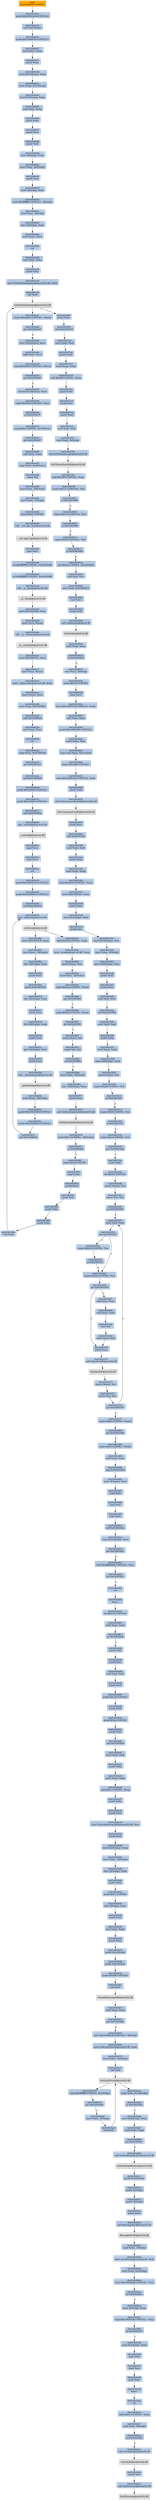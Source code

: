 digraph G {
node[shape=rectangle,style=filled,fillcolor=lightsteelblue,color=lightsteelblue]
bgcolor="transparent"
a0x01003e2apushl_0x70UINT8[label="start\npushl $0x70<UINT8>",color="lightgrey",fillcolor="orange"];
a0x01003e2cpushl_0x10012c8UINT32[label="0x01003e2c\npushl $0x10012c8<UINT32>"];
a0x01003e31call_0x0100402c[label="0x01003e31\ncall 0x0100402c"];
a0x0100402cpushl_0x100407eUINT32[label="0x0100402c\npushl $0x100407e<UINT32>"];
a0x01004031movl_fs_0_eax[label="0x01004031\nmovl %fs:0, %eax"];
a0x01004037pushl_eax[label="0x01004037\npushl %eax"];
a0x01004038movl_0x10esp__eax[label="0x01004038\nmovl 0x10(%esp), %eax"];
a0x0100403cmovl_ebp_0x10esp_[label="0x0100403c\nmovl %ebp, 0x10(%esp)"];
a0x01004040leal_0x10esp__ebp[label="0x01004040\nleal 0x10(%esp), %ebp"];
a0x01004044subl_eax_esp[label="0x01004044\nsubl %eax, %esp"];
a0x01004046pushl_ebx[label="0x01004046\npushl %ebx"];
a0x01004047pushl_esi[label="0x01004047\npushl %esi"];
a0x01004048pushl_edi[label="0x01004048\npushl %edi"];
a0x01004049movl__8ebp__eax[label="0x01004049\nmovl -8(%ebp), %eax"];
a0x0100404cmovl_esp__24ebp_[label="0x0100404c\nmovl %esp, -24(%ebp)"];
a0x0100404fpushl_eax[label="0x0100404f\npushl %eax"];
a0x01004050movl__4ebp__eax[label="0x01004050\nmovl -4(%ebp), %eax"];
a0x01004053movl_0xffffffffUINT32__4ebp_[label="0x01004053\nmovl $0xffffffff<UINT32>, -4(%ebp)"];
a0x0100405amovl_eax__8ebp_[label="0x0100405a\nmovl %eax, -8(%ebp)"];
a0x0100405dleal__16ebp__eax[label="0x0100405d\nleal -16(%ebp), %eax"];
a0x01004060movl_eax_fs_0[label="0x01004060\nmovl %eax, %fs:0"];
a0x01004066ret[label="0x01004066\nret"];
a0x01003e36xorl_ebx_ebx[label="0x01003e36\nxorl %ebx, %ebx"];
a0x01003e38pushl_ebx[label="0x01003e38\npushl %ebx"];
a0x01003e39movl_GetModuleHandleA_kernel32_dll_edi[label="0x01003e39\nmovl GetModuleHandleA@kernel32.dll, %edi"];
a0x01003e3fcall_edi[label="0x01003e3f\ncall %edi"];
GetModuleHandleA_kernel32_dll[label="GetModuleHandleA@kernel32.dll",color="lightgrey",fillcolor="lightgrey"];
a0x01003e41cmpw_0x5a4dUINT16_eax_[label="0x01003e41\ncmpw $0x5a4d<UINT16>, (%eax)"];
a0x01003e46jne_0x01003e67[label="0x01003e46\njne 0x01003e67"];
a0x01003e48movl_0x3ceax__ecx[label="0x01003e48\nmovl 0x3c(%eax), %ecx"];
a0x01003e4baddl_eax_ecx[label="0x01003e4b\naddl %eax, %ecx"];
a0x01003e4dcmpl_0x4550UINT32_ecx_[label="0x01003e4d\ncmpl $0x4550<UINT32>, (%ecx)"];
a0x01003e53jne_0x01003e67[label="0x01003e53\njne 0x01003e67"];
a0x01003e55movzwl_0x18ecx__eax[label="0x01003e55\nmovzwl 0x18(%ecx), %eax"];
a0x01003e59cmpl_0x10bUINT32_eax[label="0x01003e59\ncmpl $0x10b<UINT32>, %eax"];
a0x01003e5eje_0x01003e7f[label="0x01003e5e\nje 0x01003e7f"];
a0x01003e7fcmpl_0xeUINT8_0x74ecx_[label="0x01003e7f\ncmpl $0xe<UINT8>, 0x74(%ecx)"];
a0x01003e83jbe_0x01003e67[label="0x01003e83\njbe 0x01003e67"];
a0x01003e85xorl_eax_eax[label="0x01003e85\nxorl %eax, %eax"];
a0x01003e87cmpl_ebx_0xe8ecx_[label="0x01003e87\ncmpl %ebx, 0xe8(%ecx)"];
a0x01003e8dsetne_al[label="0x01003e8d\nsetne %al"];
a0x01003e90movl_eax__28ebp_[label="0x01003e90\nmovl %eax, -28(%ebp)"];
a0x01003e93movl_ebx__4ebp_[label="0x01003e93\nmovl %ebx, -4(%ebp)"];
a0x01003e96pushl_0x2UINT8[label="0x01003e96\npushl $0x2<UINT8>"];
a0x01003e98call___set_app_type_msvcrt_dll[label="0x01003e98\ncall __set_app_type@msvcrt.dll"];
a__set_app_type_msvcrt_dll[label="__set_app_type@msvcrt.dll",color="lightgrey",fillcolor="lightgrey"];
a0x01003e9epopl_ecx[label="0x01003e9e\npopl %ecx"];
a0x01003e9forl_0xffffffffUINT8_0x010059f4[label="0x01003e9f\norl $0xffffffff<UINT8>, 0x010059f4"];
a0x01003ea6orl_0xffffffffUINT8_0x010059f8[label="0x01003ea6\norl $0xffffffff<UINT8>, 0x010059f8"];
a0x01003eadcall___p__fmode_msvcrt_dll[label="0x01003ead\ncall __p__fmode@msvcrt.dll"];
a__p__fmode_msvcrt_dll[label="__p__fmode@msvcrt.dll",color="lightgrey",fillcolor="lightgrey"];
a0x01003eb3movl_0x01005340_ecx[label="0x01003eb3\nmovl 0x01005340, %ecx"];
a0x01003eb9movl_ecx_eax_[label="0x01003eb9\nmovl %ecx, (%eax)"];
a0x01003ebbcall___p__commode_msvcrt_dll[label="0x01003ebb\ncall __p__commode@msvcrt.dll"];
a__p__commode_msvcrt_dll[label="__p__commode@msvcrt.dll",color="lightgrey",fillcolor="lightgrey"];
a0x01003ec1movl_0x0100533c_ecx[label="0x01003ec1\nmovl 0x0100533c, %ecx"];
a0x01003ec7movl_ecx_eax_[label="0x01003ec7\nmovl %ecx, (%eax)"];
a0x01003ec9movl__adjust_fdiv_msvcrt_dll_eax[label="0x01003ec9\nmovl _adjust_fdiv@msvcrt.dll, %eax"];
a0x01003ecemovl_eax__eax[label="0x01003ece\nmovl (%eax), %eax"];
a0x01003ed0movl_eax_0x010059fc[label="0x01003ed0\nmovl %eax, 0x010059fc"];
a0x01003ed5call_0x01004024[label="0x01003ed5\ncall 0x01004024"];
a0x01004024xorl_eax_eax[label="0x01004024\nxorl %eax, %eax"];
a0x01004026ret[label="0x01004026\nret"];
a0x01003edacmpl_ebx_0x010052e0[label="0x01003eda\ncmpl %ebx, 0x010052e0"];
a0x01003ee0jne_0x01003eee[label="0x01003ee0\njne 0x01003eee"];
a0x01003eeecall_0x0100400d[label="0x01003eee\ncall 0x0100400d"];
a0x0100400dpushl_0x30000UINT32[label="0x0100400d\npushl $0x30000<UINT32>"];
a0x01004012pushl_0x10000UINT32[label="0x01004012\npushl $0x10000<UINT32>"];
a0x01004017call_0x0100408a[label="0x01004017\ncall 0x0100408a"];
a0x0100408ajmp__controlfp_msvcrt_dll[label="0x0100408a\njmp _controlfp@msvcrt.dll"];
a_controlfp_msvcrt_dll[label="_controlfp@msvcrt.dll",color="lightgrey",fillcolor="lightgrey"];
a0x0100401cpopl_ecx[label="0x0100401c\npopl %ecx"];
a0x0100401dpopl_ecx[label="0x0100401d\npopl %ecx"];
a0x0100401eret[label="0x0100401e\nret"];
a0x01003ef3pushl_0x1005010UINT32[label="0x01003ef3\npushl $0x1005010<UINT32>"];
a0x01003ef8pushl_0x100500cUINT32[label="0x01003ef8\npushl $0x100500c<UINT32>"];
a0x01003efdcall_0x01004002[label="0x01003efd\ncall 0x01004002"];
a0x01004002jmp__initterm_msvcrt_dll[label="0x01004002\njmp _initterm@msvcrt.dll"];
a_initterm_msvcrt_dll[label="_initterm@msvcrt.dll",color="lightgrey",fillcolor="lightgrey"];
a0x01003f02movl_0x01005338_eax[label="0x01003f02\nmovl 0x01005338, %eax"];
a0x01003f07movl_eax__36ebp_[label="0x01003f07\nmovl %eax, -36(%ebp)"];
a0x01003f0aleal__36ebp__eax[label="0x01003f0a\nleal -36(%ebp), %eax"];
a0x01003f0dpushl_eax[label="0x01003f0d\npushl %eax"];
a0x01003f0epushl_0x01005334[label="0x01003f0e\npushl 0x01005334"];
a0x01003f14leal__44ebp__eax[label="0x01003f14\nleal -44(%ebp), %eax"];
a0x01003f17pushl_eax[label="0x01003f17\npushl %eax"];
a0x01003f18leal__48ebp__eax[label="0x01003f18\nleal -48(%ebp), %eax"];
a0x01003f1bpushl_eax[label="0x01003f1b\npushl %eax"];
a0x01003f1cleal__52ebp__eax[label="0x01003f1c\nleal -52(%ebp), %eax"];
a0x01003f1fpushl_eax[label="0x01003f1f\npushl %eax"];
a0x01003f20call___getmainargs_msvcrt_dll[label="0x01003f20\ncall __getmainargs@msvcrt.dll"];
a__getmainargs_msvcrt_dll[label="__getmainargs@msvcrt.dll",color="lightgrey",fillcolor="lightgrey"];
a0x01003f26movl_eax__56ebp_[label="0x01003f26\nmovl %eax, -56(%ebp)"];
a0x01003f29pushl_0x1005008UINT32[label="0x01003f29\npushl $0x1005008<UINT32>"];
a0x01003f2epushl_0x1005000UINT32[label="0x01003f2e\npushl $0x1005000<UINT32>"];
a0x01003f33call_0x01004002[label="0x01003f33\ncall 0x01004002"];
a0x01003f38addl_0x24UINT8_esp[label="0x01003f38\naddl $0x24<UINT8>, %esp"];
a0x01003f3bmovl__acmdln_msvcrt_dll_eax[label="0x01003f3b\nmovl _acmdln@msvcrt.dll, %eax"];
a0x01003f40movl_eax__esi[label="0x01003f40\nmovl (%eax), %esi"];
a0x01003f42movl_esi__32ebp_[label="0x01003f42\nmovl %esi, -32(%ebp)"];
a0x01003f45cmpb_0x22UINT8_esi_[label="0x01003f45\ncmpb $0x22<UINT8>, (%esi)"];
a0x01003f48jne_0x01003f84[label="0x01003f48\njne 0x01003f84"];
a0x01003f84cmpb_0x20UINT8_esi_[label="0x01003f84\ncmpb $0x20<UINT8>, (%esi)"];
a0x01003f87jbe_0x01003f61[label="0x01003f87\njbe 0x01003f61"];
a0x01003f61movb_esi__al[label="0x01003f61\nmovb (%esi), %al"];
a0x01003f63cmpb_bl_al[label="0x01003f63\ncmpb %bl, %al"];
a0x01003f65je_0x01003f6b[label="0x01003f65\nje 0x01003f6b"];
a0x01003f6bmovl_ebx__84ebp_[label="0x01003f6b\nmovl %ebx, -84(%ebp)"];
a0x01003f6eleal__128ebp__eax[label="0x01003f6e\nleal -128(%ebp), %eax"];
a0x01003f71pushl_eax[label="0x01003f71\npushl %eax"];
a0x01003f72call_GetStartupInfoA_kernel32_dll[label="0x01003f72\ncall GetStartupInfoA@kernel32.dll"];
GetStartupInfoA_kernel32_dll[label="GetStartupInfoA@kernel32.dll",color="lightgrey",fillcolor="lightgrey"];
a0x01003f78testb_0x1UINT8__84ebp_[label="0x01003f78\ntestb $0x1<UINT8>, -84(%ebp)"];
a0x01003f7cje_0x01003f8f[label="0x01003f7c\nje 0x01003f8f"];
a0x01003f8fpushl_0xaUINT8[label="0x01003f8f\npushl $0xa<UINT8>"];
a0x01003f91popl_eax[label="0x01003f91\npopl %eax"];
a0x01003f92pushl_eax[label="0x01003f92\npushl %eax"];
a0x01003f93pushl_esi[label="0x01003f93\npushl %esi"];
a0x01003f94pushl_ebx[label="0x01003f94\npushl %ebx"];
a0x01003f95pushl_ebx[label="0x01003f95\npushl %ebx"];
a0x01003f96call_edi[label="0x01003f96\ncall %edi"];
a0x01003f98pushl_eax[label="0x01003f98\npushl %eax"];
a0x01003f99call_0x010037e4[label="0x01003f99\ncall 0x010037e4"];
a0x010037e4movl_edi_edi[label="0x010037e4\nmovl %edi, %edi"];
a0x010037e6pushl_ebp[label="0x010037e6\npushl %ebp"];
a0x010037e7movl_esp_ebp[label="0x010037e7\nmovl %esp, %ebp"];
a0x010037e9subl_0x48UINT8_esp[label="0x010037e9\nsubl $0x48<UINT8>, %esp"];
a0x010037ecpushl_ebx[label="0x010037ec\npushl %ebx"];
a0x010037edpushl_esi[label="0x010037ed\npushl %esi"];
a0x010037eepushl_edi[label="0x010037ee\npushl %edi"];
a0x010037efxorl_edi_edi[label="0x010037ef\nxorl %edi, %edi"];
a0x010037f1movl_edi__8ebp_[label="0x010037f1\nmovl %edi, -8(%ebp)"];
a0x010037f4call_GetThreadLocale_kernel32_dll[label="0x010037f4\ncall GetThreadLocale@kernel32.dll"];
GetThreadLocale_kernel32_dll[label="GetThreadLocale@kernel32.dll",color="lightgrey",fillcolor="lightgrey"];
a0x010037faandl_0x3ffUINT32_eax[label="0x010037fa\nandl $0x3ff<UINT32>, %eax"];
a0x010037ffcmpw_0x11UINT16_ax[label="0x010037ff\ncmpw $0x11<UINT16>, %ax"];
a0x01003803je_0x01003986[label="0x01003803\nje 0x01003986"];
a0x01003809cmpw_0x12UINT16_ax[label="0x01003809\ncmpw $0x12<UINT16>, %ax"];
a0x0100380dje_0x01003986[label="0x0100380d\nje 0x01003986"];
a0x01003813cmpw_0x4UINT16_ax[label="0x01003813\ncmpw $0x4<UINT16>, %ax"];
a0x01003817je_0x01003986[label="0x01003817\nje 0x01003986"];
a0x0100381dsubl_0x2UINT8_0x010050c0[label="0x0100381d\nsubl $0x2<UINT8>, 0x010050c0"];
a0x01003824xorl_esi_esi[label="0x01003824\nxorl %esi, %esi"];
a0x01003826movl_edi_0x01005314[label="0x01003826\nmovl %edi, 0x01005314"];
a0x0100382cincl_esi[label="0x0100382c\nincl %esi"];
a0x0100382dpushl_edi[label="0x0100382d\npushl %edi"];
a0x0100382ecall_CoInitialize_ole32_dll[label="0x0100382e\ncall CoInitialize@ole32.dll"];
CoInitialize_ole32_dll[label="CoInitialize@ole32.dll",color="lightgrey",fillcolor="lightgrey"];
a0x01003834testl_eax_eax[label="0x01003834\ntestl %eax, %eax"];
a0x01003836jl_0x0100383b[label="0x01003836\njl 0x0100383b"];
a0x01003838movl_esi__8ebp_[label="0x01003838\nmovl %esi, -8(%ebp)"];
a0x0100383bpushl_0x7bUINT8[label="0x0100383b\npushl $0x7b<UINT8>"];
a0x0100383dpopl_ecx[label="0x0100383d\npopl %ecx"];
a0x0100383emovl_0x10057e0UINT32_ebx[label="0x0100383e\nmovl $0x10057e0<UINT32>, %ebx"];
a0x01003843xorl_eax_eax[label="0x01003843\nxorl %eax, %eax"];
a0x01003845pushl_0x1005308UINT32[label="0x01003845\npushl $0x1005308<UINT32>"];
a0x0100384amovl_ebx_edi[label="0x0100384a\nmovl %ebx, %edi"];
a0x0100384crepz_stosl_eax_es_edi_[label="0x0100384c\nrepz stosl %eax, %es:(%edi)"];
a0x0100384epushl_0x208UINT32[label="0x0100384e\npushl $0x208<UINT32>"];
a0x01003853movl_0x10053c0UINT32_edi[label="0x01003853\nmovl $0x10053c0<UINT32>, %edi"];
a0x01003858pushl_edi[label="0x01003858\npushl %edi"];
a0x01003859call_GetCommandLineW_kernel32_dll[label="0x01003859\ncall GetCommandLineW@kernel32.dll"];
GetCommandLineW_kernel32_dll[label="GetCommandLineW@kernel32.dll",color="lightgrey",fillcolor="lightgrey"];
a0x0100385fpushl_eax[label="0x0100385f\npushl %eax"];
a0x01003860call_0x01003328[label="0x01003860\ncall 0x01003328"];
a0x01003328movl_edi_edi[label="0x01003328\nmovl %edi, %edi"];
a0x0100332apushl_ebp[label="0x0100332a\npushl %ebp"];
a0x0100332bmovl_esp_ebp[label="0x0100332b\nmovl %esp, %ebp"];
a0x0100332dsubl_0x418UINT32_esp[label="0x0100332d\nsubl $0x418<UINT32>, %esp"];
a0x01003333movl_0x010052dc_eax[label="0x01003333\nmovl 0x010052dc, %eax"];
a0x01003338pushl_ebx[label="0x01003338\npushl %ebx"];
a0x01003339movl_0xcebp__ebx[label="0x01003339\nmovl 0xc(%ebp), %ebx"];
a0x0100333cpushl_esi[label="0x0100333c\npushl %esi"];
a0x0100333dmovl_0x14ebp__esi[label="0x0100333d\nmovl 0x14(%ebp), %esi"];
a0x01003340movl_eax__4ebp_[label="0x01003340\nmovl %eax, -4(%ebp)"];
a0x01003343movl_0x8ebp__eax[label="0x01003343\nmovl 0x8(%ebp), %eax"];
a0x01003346pushl_edi[label="0x01003346\npushl %edi"];
a0x01003347pushl_eax[label="0x01003347\npushl %eax"];
a0x01003348xorl_edi_edi[label="0x01003348\nxorl %edi, %edi"];
a0x0100334acall_0x01001504[label="0x0100334a\ncall 0x01001504"];
a0x01001504movl_edi_edi[label="0x01001504\nmovl %edi, %edi"];
a0x01001506pushl_ebp[label="0x01001506\npushl %ebp"];
a0x01001507movl_esp_ebp[label="0x01001507\nmovl %esp, %ebp"];
a0x01001509movl_0x8ebp__eax[label="0x01001509\nmovl 0x8(%ebp), %eax"];
a0x0100150cmovw_eax__cx[label="0x0100150c\nmovw (%eax), %cx"];
a0x0100150fcmpw_0x20UINT8_cx[label="0x0100150f\ncmpw $0x20<UINT8>, %cx"];
a0x01001513je_0x01001521[label="0x01001513\nje 0x01001521"];
a0x01001515cmpw_0x9UINT8_cx[label="0x01001515\ncmpw $0x9<UINT8>, %cx"];
a0x01001519je_0x01001521[label="0x01001519\nje 0x01001521"];
a0x0100151bcmpw_0xaUINT8_cx[label="0x0100151b\ncmpw $0xa<UINT8>, %cx"];
a0x0100151fjne_0x0100152a[label="0x0100151f\njne 0x0100152a"];
a0x0100152apopl_ebp[label="0x0100152a\npopl %ebp"];
a0x0100152bret_0x4UINT16[label="0x0100152b\nret $0x4<UINT16>"];
a0x0100334fmovw_eax__cx[label="0x0100334f\nmovw (%eax), %cx"];
a0x01003352testw_cx_cx[label="0x01003352\ntestw %cx, %cx"];
a0x01003355je_0x01003385[label="0x01003355\nje 0x01003385"];
a0x01003357testl_edi_edi[label="0x01003357\ntestl %edi, %edi"];
a0x01003359jne_0x01003361[label="0x01003359\njne 0x01003361"];
a0x0100335bcmpw_0x20UINT8_cx[label="0x0100335b\ncmpw $0x20<UINT8>, %cx"];
a0x0100335fje_0x0100337f[label="0x0100335f\nje 0x0100337f"];
a0x01003361cmpw_0x22UINT8_cx[label="0x01003361\ncmpw $0x22<UINT8>, %cx"];
a0x01003365jne_0x01003370[label="0x01003365\njne 0x01003370"];
a0x01003370pushl_eax[label="0x01003370\npushl %eax"];
a0x01003371call_CharNextW_user32_dll[label="0x01003371\ncall CharNextW@user32.dll"];
CharNextW_user32_dll[label="CharNextW@user32.dll",color="lightgrey",fillcolor="lightgrey"];
a0x01003377movw_eax__cx[label="0x01003377\nmovw (%eax), %cx"];
a0x0100337atestw_cx_cx[label="0x0100337a\ntestw %cx, %cx"];
a0x0100337djne_0x01003357[label="0x0100337d\njne 0x01003357"];
a0x01003367xorl_ecx_ecx[label="0x01003367\nxorl %ecx, %ecx"];
a0x01003369testl_edi_edi[label="0x01003369\ntestl %edi, %edi"];
a0x0100336bsete_cl[label="0x0100336b\nsete %cl"];
a0x0100336emovl_ecx_edi[label="0x0100336e\nmovl %ecx, %edi"];
a0x0100337fcmpw_0x0UINT8_eax_[label="0x0100337f\ncmpw $0x0<UINT8>, (%eax)"];
a0x01003383jne_0x0100338d[label="0x01003383\njne 0x0100338d"];
a0x01003385andw_0x0UINT8_ebx_[label="0x01003385\nandw $0x0<UINT8>, (%ebx)"];
a0x01003389xorl_eax_eax[label="0x01003389\nxorl %eax, %eax"];
a0x0100338bjmp_0x01003404[label="0x0100338b\njmp 0x01003404"];
a0x01003404movl__4ebp__ecx[label="0x01003404\nmovl -4(%ebp), %ecx"];
a0x01003407popl_edi[label="0x01003407\npopl %edi"];
a0x01003408popl_esi[label="0x01003408\npopl %esi"];
a0x01003409popl_ebx[label="0x01003409\npopl %ebx"];
a0x0100340acall_0x01003d12[label="0x0100340a\ncall 0x01003d12"];
a0x01003d12cmpl_0x010052dc_ecx[label="0x01003d12\ncmpl 0x010052dc, %ecx"];
a0x01003d18jne_0x01003d23[label="0x01003d18\njne 0x01003d23"];
a0x01003d1atestl_0xffff0000UINT32_ecx[label="0x01003d1a\ntestl $0xffff0000<UINT32>, %ecx"];
a0x01003d20jne_0x01003d23[label="0x01003d20\njne 0x01003d23"];
a0x01003d22ret[label="0x01003d22\nret"];
a0x0100340fleave_[label="0x0100340f\nleave "];
a0x01003410ret_0x10UINT16[label="0x01003410\nret $0x10<UINT16>"];
a0x01003865testl_eax_eax[label="0x01003865\ntestl %eax, %eax"];
a0x01003867je_0x01003b04[label="0x01003867\nje 0x01003b04"];
a0x01003b04pushl_edi[label="0x01003b04\npushl %edi"];
a0x01003b05pushl_esi[label="0x01003b05\npushl %esi"];
a0x01003b06xorl_edi_edi[label="0x01003b06\nxorl %edi, %edi"];
a0x01003b08pushl_edi[label="0x01003b08\npushl %edi"];
a0x01003b09pushl_0x10UINT8[label="0x01003b09\npushl $0x10<UINT8>"];
a0x01003b0bpushl_edi[label="0x01003b0b\npushl %edi"];
a0x01003b0cpushl_0x2UINT8[label="0x01003b0c\npushl $0x2<UINT8>"];
a0x01003b0epushl_edi[label="0x01003b0e\npushl %edi"];
a0x01003b0fcall_0x01003b2f[label="0x01003b0f\ncall 0x01003b2f"];
a0x01003b2fmovl_edi_edi[label="0x01003b2f\nmovl %edi, %edi"];
a0x01003b31pushl_ebp[label="0x01003b31\npushl %ebp"];
a0x01003b32movl_esp_ebp[label="0x01003b32\nmovl %esp, %ebp"];
a0x01003b34subl_0xcUINT8_esp[label="0x01003b34\nsubl $0xc<UINT8>, %esp"];
a0x01003b37pushl_ebx[label="0x01003b37\npushl %ebx"];
a0x01003b38pushl_esi[label="0x01003b38\npushl %esi"];
a0x01003b39movl_FormatMessageW_kernel32_dll_esi[label="0x01003b39\nmovl FormatMessageW@kernel32.dll, %esi"];
a0x01003b3fpushl_edi[label="0x01003b3f\npushl %edi"];
a0x01003b40leal_0x20ebp__eax[label="0x01003b40\nleal 0x20(%ebp), %eax"];
a0x01003b43movl_eax__12ebp_[label="0x01003b43\nmovl %eax, -12(%ebp)"];
a0x01003b46leal__12ebp__eax[label="0x01003b46\nleal -12(%ebp), %eax"];
a0x01003b49pushl_eax[label="0x01003b49\npushl %eax"];
a0x01003b4apushl_0x1UINT8[label="0x01003b4a\npushl $0x1<UINT8>"];
a0x01003b4cleal__8ebp__eax[label="0x01003b4c\nleal -8(%ebp), %eax"];
a0x01003b4fpushl_eax[label="0x01003b4f\npushl %eax"];
a0x01003b50xorl_ebx_ebx[label="0x01003b50\nxorl %ebx, %ebx"];
a0x01003b52pushl_ebx[label="0x01003b52\npushl %ebx"];
a0x01003b53pushl_0x1cebp_[label="0x01003b53\npushl 0x1c(%ebp)"];
a0x01003b56pushl_0x010059cc[label="0x01003b56\npushl 0x010059cc"];
a0x01003b5cpushl_0x9ffUINT32[label="0x01003b5c\npushl $0x9ff<UINT32>"];
a0x01003b61call_esi[label="0x01003b61\ncall %esi"];
FormatMessageW_kernel32_dll[label="FormatMessageW@kernel32.dll",color="lightgrey",fillcolor="lightgrey"];
a0x01003b63testl_eax_eax[label="0x01003b63\ntestl %eax, %eax"];
a0x01003b65jne_0x01003b6e[label="0x01003b65\njne 0x01003b6e"];
a0x01003b67movl_0x10050c8UINT32__8ebp_[label="0x01003b67\nmovl $0x10050c8<UINT32>, -8(%ebp)"];
a0x01003b6emovl_GetLastError_kernel32_dll_edi[label="0x01003b6e\nmovl GetLastError@kernel32.dll, %edi"];
a0x01003b74movl_ebx__12ebp_[label="0x01003b74\nmovl %ebx, -12(%ebp)"];
a0x01003b77call_edi[label="0x01003b77\ncall %edi"];
GetLastError_kernel32_dll[label="GetLastError@kernel32.dll",color="lightgrey",fillcolor="lightgrey"];
a0x01003b79cmpl_0xffffffffUINT8_0xcebp_[label="0x01003b79\ncmpl $0xffffffff<UINT8>, 0xc(%ebp)"];
a0x01003b7djne_0x01003b9d[label="0x01003b7d\njne 0x01003b9d"];
a0x01003b9dmovl_ebx__4ebp_[label="0x01003b9d\nmovl %ebx, -4(%ebp)"];
a0x01003ba0call_edi[label="0x01003ba0\ncall %edi"];
a0x01003ba2cmpl_ebx_0x18ebp_[label="0x01003ba2\ncmpl %ebx, 0x18(%ebp)"];
a0x01003ba5je_0x01003bb4[label="0x01003ba5\nje 0x01003bb4"];
a0x01003bb4movl_0x8ebp__eax[label="0x01003bb4\nmovl 0x8(%ebp), %eax"];
a0x01003bb7cmpl_ebx_eax[label="0x01003bb7\ncmpl %ebx, %eax"];
a0x01003bb9jne_0x01003bc1[label="0x01003bb9\njne 0x01003bc1"];
a0x01003bbbcall_GetDesktopWindow_user32_dll[label="0x01003bbb\ncall GetDesktopWindow@user32.dll"];
GetDesktopWindow_user32_dll[label="GetDesktopWindow@user32.dll",color="lightgrey",fillcolor="lightgrey"];
a0x01003bc1pushl_0x14ebp_[label="0x01003bc1\npushl 0x14(%ebp)"];
a0x01003bc4pushl__4ebp_[label="0x01003bc4\npushl -4(%ebp)"];
a0x01003bc7pushl__8ebp_[label="0x01003bc7\npushl -8(%ebp)"];
a0x01003bcapushl_eax[label="0x01003bca\npushl %eax"];
a0x01003bcbcall_MessageBoxW_user32_dll[label="0x01003bcb\ncall MessageBoxW@user32.dll"];
MessageBoxW_user32_dll[label="MessageBoxW@user32.dll",color="lightgrey",fillcolor="lightgrey"];
a0x01003bd1cmpl_ebx__4ebp_[label="0x01003bd1\ncmpl %ebx, -4(%ebp)"];
a0x01003bd4movl_LocalFree_kernel32_dll_edi[label="0x01003bd4\nmovl LocalFree@kernel32.dll, %edi"];
a0x01003bdamovl_eax_0xcebp_[label="0x01003bda\nmovl %eax, 0xc(%ebp)"];
a0x01003bddmovl_0x10052d0UINT32_esi[label="0x01003bdd\nmovl $0x10052d0<UINT32>, %esi"];
a0x01003be2je_0x01003bee[label="0x01003be2\nje 0x01003bee"];
a0x01003beemovl__8ebp__eax[label="0x01003bee\nmovl -8(%ebp), %eax"];
a0x01003bf1cmpl_0x10050c8UINT32_eax[label="0x01003bf1\ncmpl $0x10050c8<UINT32>, %eax"];
a0x01003bf6je_0x01003c03[label="0x01003bf6\nje 0x01003c03"];
a0x01003c03movl_0xcebp__eax[label="0x01003c03\nmovl 0xc(%ebp), %eax"];
a0x01003c06popl_edi[label="0x01003c06\npopl %edi"];
a0x01003c07popl_esi[label="0x01003c07\npopl %esi"];
a0x01003c08popl_ebx[label="0x01003c08\npopl %ebx"];
a0x01003c09leave_[label="0x01003c09\nleave "];
a0x01003c0aret[label="0x01003c0a\nret"];
a0x01003b14addl_0x1cUINT8_esp[label="0x01003b14\naddl $0x1c<UINT8>, %esp"];
a0x01003b17cmpl_edi__8ebp_[label="0x01003b17\ncmpl %edi, -8(%ebp)"];
a0x01003b1aje_0x01003b22[label="0x01003b1a\nje 0x01003b22"];
a0x01003b1ccall_CoUninitialize_ole32_dll[label="0x01003b1c\ncall CoUninitialize@ole32.dll"];
CoUninitialize_ole32_dll[label="CoUninitialize@ole32.dll",color="lightgrey",fillcolor="lightgrey"];
a0x01003b22pushl_esi[label="0x01003b22\npushl %esi"];
a0x01003b23call_ExitProcess_kernel32_dll[label="0x01003b23\ncall ExitProcess@kernel32.dll"];
ExitProcess_kernel32_dll[label="ExitProcess@kernel32.dll",color="lightgrey",fillcolor="lightgrey"];
a0x01003e2apushl_0x70UINT8 -> a0x01003e2cpushl_0x10012c8UINT32 [color="#000000"];
a0x01003e2cpushl_0x10012c8UINT32 -> a0x01003e31call_0x0100402c [color="#000000"];
a0x01003e31call_0x0100402c -> a0x0100402cpushl_0x100407eUINT32 [color="#000000"];
a0x0100402cpushl_0x100407eUINT32 -> a0x01004031movl_fs_0_eax [color="#000000"];
a0x01004031movl_fs_0_eax -> a0x01004037pushl_eax [color="#000000"];
a0x01004037pushl_eax -> a0x01004038movl_0x10esp__eax [color="#000000"];
a0x01004038movl_0x10esp__eax -> a0x0100403cmovl_ebp_0x10esp_ [color="#000000"];
a0x0100403cmovl_ebp_0x10esp_ -> a0x01004040leal_0x10esp__ebp [color="#000000"];
a0x01004040leal_0x10esp__ebp -> a0x01004044subl_eax_esp [color="#000000"];
a0x01004044subl_eax_esp -> a0x01004046pushl_ebx [color="#000000"];
a0x01004046pushl_ebx -> a0x01004047pushl_esi [color="#000000"];
a0x01004047pushl_esi -> a0x01004048pushl_edi [color="#000000"];
a0x01004048pushl_edi -> a0x01004049movl__8ebp__eax [color="#000000"];
a0x01004049movl__8ebp__eax -> a0x0100404cmovl_esp__24ebp_ [color="#000000"];
a0x0100404cmovl_esp__24ebp_ -> a0x0100404fpushl_eax [color="#000000"];
a0x0100404fpushl_eax -> a0x01004050movl__4ebp__eax [color="#000000"];
a0x01004050movl__4ebp__eax -> a0x01004053movl_0xffffffffUINT32__4ebp_ [color="#000000"];
a0x01004053movl_0xffffffffUINT32__4ebp_ -> a0x0100405amovl_eax__8ebp_ [color="#000000"];
a0x0100405amovl_eax__8ebp_ -> a0x0100405dleal__16ebp__eax [color="#000000"];
a0x0100405dleal__16ebp__eax -> a0x01004060movl_eax_fs_0 [color="#000000"];
a0x01004060movl_eax_fs_0 -> a0x01004066ret [color="#000000"];
a0x01004066ret -> a0x01003e36xorl_ebx_ebx [color="#000000"];
a0x01003e36xorl_ebx_ebx -> a0x01003e38pushl_ebx [color="#000000"];
a0x01003e38pushl_ebx -> a0x01003e39movl_GetModuleHandleA_kernel32_dll_edi [color="#000000"];
a0x01003e39movl_GetModuleHandleA_kernel32_dll_edi -> a0x01003e3fcall_edi [color="#000000"];
a0x01003e3fcall_edi -> GetModuleHandleA_kernel32_dll [color="#000000"];
GetModuleHandleA_kernel32_dll -> a0x01003e41cmpw_0x5a4dUINT16_eax_ [color="#000000"];
a0x01003e41cmpw_0x5a4dUINT16_eax_ -> a0x01003e46jne_0x01003e67 [color="#000000"];
a0x01003e46jne_0x01003e67 -> a0x01003e48movl_0x3ceax__ecx [color="#000000",label="F"];
a0x01003e48movl_0x3ceax__ecx -> a0x01003e4baddl_eax_ecx [color="#000000"];
a0x01003e4baddl_eax_ecx -> a0x01003e4dcmpl_0x4550UINT32_ecx_ [color="#000000"];
a0x01003e4dcmpl_0x4550UINT32_ecx_ -> a0x01003e53jne_0x01003e67 [color="#000000"];
a0x01003e53jne_0x01003e67 -> a0x01003e55movzwl_0x18ecx__eax [color="#000000",label="F"];
a0x01003e55movzwl_0x18ecx__eax -> a0x01003e59cmpl_0x10bUINT32_eax [color="#000000"];
a0x01003e59cmpl_0x10bUINT32_eax -> a0x01003e5eje_0x01003e7f [color="#000000"];
a0x01003e5eje_0x01003e7f -> a0x01003e7fcmpl_0xeUINT8_0x74ecx_ [color="#000000",label="T"];
a0x01003e7fcmpl_0xeUINT8_0x74ecx_ -> a0x01003e83jbe_0x01003e67 [color="#000000"];
a0x01003e83jbe_0x01003e67 -> a0x01003e85xorl_eax_eax [color="#000000",label="F"];
a0x01003e85xorl_eax_eax -> a0x01003e87cmpl_ebx_0xe8ecx_ [color="#000000"];
a0x01003e87cmpl_ebx_0xe8ecx_ -> a0x01003e8dsetne_al [color="#000000"];
a0x01003e8dsetne_al -> a0x01003e90movl_eax__28ebp_ [color="#000000"];
a0x01003e90movl_eax__28ebp_ -> a0x01003e93movl_ebx__4ebp_ [color="#000000"];
a0x01003e93movl_ebx__4ebp_ -> a0x01003e96pushl_0x2UINT8 [color="#000000"];
a0x01003e96pushl_0x2UINT8 -> a0x01003e98call___set_app_type_msvcrt_dll [color="#000000"];
a0x01003e98call___set_app_type_msvcrt_dll -> a__set_app_type_msvcrt_dll [color="#000000"];
a__set_app_type_msvcrt_dll -> a0x01003e9epopl_ecx [color="#000000"];
a0x01003e9epopl_ecx -> a0x01003e9forl_0xffffffffUINT8_0x010059f4 [color="#000000"];
a0x01003e9forl_0xffffffffUINT8_0x010059f4 -> a0x01003ea6orl_0xffffffffUINT8_0x010059f8 [color="#000000"];
a0x01003ea6orl_0xffffffffUINT8_0x010059f8 -> a0x01003eadcall___p__fmode_msvcrt_dll [color="#000000"];
a0x01003eadcall___p__fmode_msvcrt_dll -> a__p__fmode_msvcrt_dll [color="#000000"];
a__p__fmode_msvcrt_dll -> a0x01003eb3movl_0x01005340_ecx [color="#000000"];
a0x01003eb3movl_0x01005340_ecx -> a0x01003eb9movl_ecx_eax_ [color="#000000"];
a0x01003eb9movl_ecx_eax_ -> a0x01003ebbcall___p__commode_msvcrt_dll [color="#000000"];
a0x01003ebbcall___p__commode_msvcrt_dll -> a__p__commode_msvcrt_dll [color="#000000"];
a__p__commode_msvcrt_dll -> a0x01003ec1movl_0x0100533c_ecx [color="#000000"];
a0x01003ec1movl_0x0100533c_ecx -> a0x01003ec7movl_ecx_eax_ [color="#000000"];
a0x01003ec7movl_ecx_eax_ -> a0x01003ec9movl__adjust_fdiv_msvcrt_dll_eax [color="#000000"];
a0x01003ec9movl__adjust_fdiv_msvcrt_dll_eax -> a0x01003ecemovl_eax__eax [color="#000000"];
a0x01003ecemovl_eax__eax -> a0x01003ed0movl_eax_0x010059fc [color="#000000"];
a0x01003ed0movl_eax_0x010059fc -> a0x01003ed5call_0x01004024 [color="#000000"];
a0x01003ed5call_0x01004024 -> a0x01004024xorl_eax_eax [color="#000000"];
a0x01004024xorl_eax_eax -> a0x01004026ret [color="#000000"];
a0x01004026ret -> a0x01003edacmpl_ebx_0x010052e0 [color="#000000"];
a0x01003edacmpl_ebx_0x010052e0 -> a0x01003ee0jne_0x01003eee [color="#000000"];
a0x01003ee0jne_0x01003eee -> a0x01003eeecall_0x0100400d [color="#000000",label="T"];
a0x01003eeecall_0x0100400d -> a0x0100400dpushl_0x30000UINT32 [color="#000000"];
a0x0100400dpushl_0x30000UINT32 -> a0x01004012pushl_0x10000UINT32 [color="#000000"];
a0x01004012pushl_0x10000UINT32 -> a0x01004017call_0x0100408a [color="#000000"];
a0x01004017call_0x0100408a -> a0x0100408ajmp__controlfp_msvcrt_dll [color="#000000"];
a0x0100408ajmp__controlfp_msvcrt_dll -> a_controlfp_msvcrt_dll [color="#000000"];
a_controlfp_msvcrt_dll -> a0x0100401cpopl_ecx [color="#000000"];
a0x0100401cpopl_ecx -> a0x0100401dpopl_ecx [color="#000000"];
a0x0100401dpopl_ecx -> a0x0100401eret [color="#000000"];
a0x0100401eret -> a0x01003ef3pushl_0x1005010UINT32 [color="#000000"];
a0x01003ef3pushl_0x1005010UINT32 -> a0x01003ef8pushl_0x100500cUINT32 [color="#000000"];
a0x01003ef8pushl_0x100500cUINT32 -> a0x01003efdcall_0x01004002 [color="#000000"];
a0x01003efdcall_0x01004002 -> a0x01004002jmp__initterm_msvcrt_dll [color="#000000"];
a0x01004002jmp__initterm_msvcrt_dll -> a_initterm_msvcrt_dll [color="#000000"];
a_initterm_msvcrt_dll -> a0x01003f02movl_0x01005338_eax [color="#000000"];
a0x01003f02movl_0x01005338_eax -> a0x01003f07movl_eax__36ebp_ [color="#000000"];
a0x01003f07movl_eax__36ebp_ -> a0x01003f0aleal__36ebp__eax [color="#000000"];
a0x01003f0aleal__36ebp__eax -> a0x01003f0dpushl_eax [color="#000000"];
a0x01003f0dpushl_eax -> a0x01003f0epushl_0x01005334 [color="#000000"];
a0x01003f0epushl_0x01005334 -> a0x01003f14leal__44ebp__eax [color="#000000"];
a0x01003f14leal__44ebp__eax -> a0x01003f17pushl_eax [color="#000000"];
a0x01003f17pushl_eax -> a0x01003f18leal__48ebp__eax [color="#000000"];
a0x01003f18leal__48ebp__eax -> a0x01003f1bpushl_eax [color="#000000"];
a0x01003f1bpushl_eax -> a0x01003f1cleal__52ebp__eax [color="#000000"];
a0x01003f1cleal__52ebp__eax -> a0x01003f1fpushl_eax [color="#000000"];
a0x01003f1fpushl_eax -> a0x01003f20call___getmainargs_msvcrt_dll [color="#000000"];
a0x01003f20call___getmainargs_msvcrt_dll -> a__getmainargs_msvcrt_dll [color="#000000"];
a__getmainargs_msvcrt_dll -> a0x01003f26movl_eax__56ebp_ [color="#000000"];
a0x01003f26movl_eax__56ebp_ -> a0x01003f29pushl_0x1005008UINT32 [color="#000000"];
a0x01003f29pushl_0x1005008UINT32 -> a0x01003f2epushl_0x1005000UINT32 [color="#000000"];
a0x01003f2epushl_0x1005000UINT32 -> a0x01003f33call_0x01004002 [color="#000000"];
a0x01003f33call_0x01004002 -> a0x01004002jmp__initterm_msvcrt_dll [color="#000000"];
a_initterm_msvcrt_dll -> a0x01003f38addl_0x24UINT8_esp [color="#000000"];
a0x01003f38addl_0x24UINT8_esp -> a0x01003f3bmovl__acmdln_msvcrt_dll_eax [color="#000000"];
a0x01003f3bmovl__acmdln_msvcrt_dll_eax -> a0x01003f40movl_eax__esi [color="#000000"];
a0x01003f40movl_eax__esi -> a0x01003f42movl_esi__32ebp_ [color="#000000"];
a0x01003f42movl_esi__32ebp_ -> a0x01003f45cmpb_0x22UINT8_esi_ [color="#000000"];
a0x01003f45cmpb_0x22UINT8_esi_ -> a0x01003f48jne_0x01003f84 [color="#000000"];
a0x01003f48jne_0x01003f84 -> a0x01003f84cmpb_0x20UINT8_esi_ [color="#000000",label="T"];
a0x01003f84cmpb_0x20UINT8_esi_ -> a0x01003f87jbe_0x01003f61 [color="#000000"];
a0x01003f87jbe_0x01003f61 -> a0x01003f61movb_esi__al [color="#000000",label="T"];
a0x01003f61movb_esi__al -> a0x01003f63cmpb_bl_al [color="#000000"];
a0x01003f63cmpb_bl_al -> a0x01003f65je_0x01003f6b [color="#000000"];
a0x01003f65je_0x01003f6b -> a0x01003f6bmovl_ebx__84ebp_ [color="#000000",label="T"];
a0x01003f6bmovl_ebx__84ebp_ -> a0x01003f6eleal__128ebp__eax [color="#000000"];
a0x01003f6eleal__128ebp__eax -> a0x01003f71pushl_eax [color="#000000"];
a0x01003f71pushl_eax -> a0x01003f72call_GetStartupInfoA_kernel32_dll [color="#000000"];
a0x01003f72call_GetStartupInfoA_kernel32_dll -> GetStartupInfoA_kernel32_dll [color="#000000"];
GetStartupInfoA_kernel32_dll -> a0x01003f78testb_0x1UINT8__84ebp_ [color="#000000"];
a0x01003f78testb_0x1UINT8__84ebp_ -> a0x01003f7cje_0x01003f8f [color="#000000"];
a0x01003f7cje_0x01003f8f -> a0x01003f8fpushl_0xaUINT8 [color="#000000",label="T"];
a0x01003f8fpushl_0xaUINT8 -> a0x01003f91popl_eax [color="#000000"];
a0x01003f91popl_eax -> a0x01003f92pushl_eax [color="#000000"];
a0x01003f92pushl_eax -> a0x01003f93pushl_esi [color="#000000"];
a0x01003f93pushl_esi -> a0x01003f94pushl_ebx [color="#000000"];
a0x01003f94pushl_ebx -> a0x01003f95pushl_ebx [color="#000000"];
a0x01003f95pushl_ebx -> a0x01003f96call_edi [color="#000000"];
a0x01003f96call_edi -> GetModuleHandleA_kernel32_dll [color="#000000"];
GetModuleHandleA_kernel32_dll -> a0x01003f98pushl_eax [color="#000000"];
a0x01003f98pushl_eax -> a0x01003f99call_0x010037e4 [color="#000000"];
a0x01003f99call_0x010037e4 -> a0x010037e4movl_edi_edi [color="#000000"];
a0x010037e4movl_edi_edi -> a0x010037e6pushl_ebp [color="#000000"];
a0x010037e6pushl_ebp -> a0x010037e7movl_esp_ebp [color="#000000"];
a0x010037e7movl_esp_ebp -> a0x010037e9subl_0x48UINT8_esp [color="#000000"];
a0x010037e9subl_0x48UINT8_esp -> a0x010037ecpushl_ebx [color="#000000"];
a0x010037ecpushl_ebx -> a0x010037edpushl_esi [color="#000000"];
a0x010037edpushl_esi -> a0x010037eepushl_edi [color="#000000"];
a0x010037eepushl_edi -> a0x010037efxorl_edi_edi [color="#000000"];
a0x010037efxorl_edi_edi -> a0x010037f1movl_edi__8ebp_ [color="#000000"];
a0x010037f1movl_edi__8ebp_ -> a0x010037f4call_GetThreadLocale_kernel32_dll [color="#000000"];
a0x010037f4call_GetThreadLocale_kernel32_dll -> GetThreadLocale_kernel32_dll [color="#000000"];
GetThreadLocale_kernel32_dll -> a0x010037faandl_0x3ffUINT32_eax [color="#000000"];
a0x010037faandl_0x3ffUINT32_eax -> a0x010037ffcmpw_0x11UINT16_ax [color="#000000"];
a0x010037ffcmpw_0x11UINT16_ax -> a0x01003803je_0x01003986 [color="#000000"];
a0x01003803je_0x01003986 -> a0x01003809cmpw_0x12UINT16_ax [color="#000000",label="F"];
a0x01003809cmpw_0x12UINT16_ax -> a0x0100380dje_0x01003986 [color="#000000"];
a0x0100380dje_0x01003986 -> a0x01003813cmpw_0x4UINT16_ax [color="#000000",label="F"];
a0x01003813cmpw_0x4UINT16_ax -> a0x01003817je_0x01003986 [color="#000000"];
a0x01003817je_0x01003986 -> a0x0100381dsubl_0x2UINT8_0x010050c0 [color="#000000",label="F"];
a0x0100381dsubl_0x2UINT8_0x010050c0 -> a0x01003824xorl_esi_esi [color="#000000"];
a0x01003824xorl_esi_esi -> a0x01003826movl_edi_0x01005314 [color="#000000"];
a0x01003826movl_edi_0x01005314 -> a0x0100382cincl_esi [color="#000000"];
a0x0100382cincl_esi -> a0x0100382dpushl_edi [color="#000000"];
a0x0100382dpushl_edi -> a0x0100382ecall_CoInitialize_ole32_dll [color="#000000"];
a0x0100382ecall_CoInitialize_ole32_dll -> CoInitialize_ole32_dll [color="#000000"];
CoInitialize_ole32_dll -> a0x01003834testl_eax_eax [color="#000000"];
a0x01003834testl_eax_eax -> a0x01003836jl_0x0100383b [color="#000000"];
a0x01003836jl_0x0100383b -> a0x01003838movl_esi__8ebp_ [color="#000000",label="F"];
a0x01003838movl_esi__8ebp_ -> a0x0100383bpushl_0x7bUINT8 [color="#000000"];
a0x0100383bpushl_0x7bUINT8 -> a0x0100383dpopl_ecx [color="#000000"];
a0x0100383dpopl_ecx -> a0x0100383emovl_0x10057e0UINT32_ebx [color="#000000"];
a0x0100383emovl_0x10057e0UINT32_ebx -> a0x01003843xorl_eax_eax [color="#000000"];
a0x01003843xorl_eax_eax -> a0x01003845pushl_0x1005308UINT32 [color="#000000"];
a0x01003845pushl_0x1005308UINT32 -> a0x0100384amovl_ebx_edi [color="#000000"];
a0x0100384amovl_ebx_edi -> a0x0100384crepz_stosl_eax_es_edi_ [color="#000000"];
a0x0100384crepz_stosl_eax_es_edi_ -> a0x0100384epushl_0x208UINT32 [color="#000000"];
a0x0100384epushl_0x208UINT32 -> a0x01003853movl_0x10053c0UINT32_edi [color="#000000"];
a0x01003853movl_0x10053c0UINT32_edi -> a0x01003858pushl_edi [color="#000000"];
a0x01003858pushl_edi -> a0x01003859call_GetCommandLineW_kernel32_dll [color="#000000"];
a0x01003859call_GetCommandLineW_kernel32_dll -> GetCommandLineW_kernel32_dll [color="#000000"];
GetCommandLineW_kernel32_dll -> a0x0100385fpushl_eax [color="#000000"];
a0x0100385fpushl_eax -> a0x01003860call_0x01003328 [color="#000000"];
a0x01003860call_0x01003328 -> a0x01003328movl_edi_edi [color="#000000"];
a0x01003328movl_edi_edi -> a0x0100332apushl_ebp [color="#000000"];
a0x0100332apushl_ebp -> a0x0100332bmovl_esp_ebp [color="#000000"];
a0x0100332bmovl_esp_ebp -> a0x0100332dsubl_0x418UINT32_esp [color="#000000"];
a0x0100332dsubl_0x418UINT32_esp -> a0x01003333movl_0x010052dc_eax [color="#000000"];
a0x01003333movl_0x010052dc_eax -> a0x01003338pushl_ebx [color="#000000"];
a0x01003338pushl_ebx -> a0x01003339movl_0xcebp__ebx [color="#000000"];
a0x01003339movl_0xcebp__ebx -> a0x0100333cpushl_esi [color="#000000"];
a0x0100333cpushl_esi -> a0x0100333dmovl_0x14ebp__esi [color="#000000"];
a0x0100333dmovl_0x14ebp__esi -> a0x01003340movl_eax__4ebp_ [color="#000000"];
a0x01003340movl_eax__4ebp_ -> a0x01003343movl_0x8ebp__eax [color="#000000"];
a0x01003343movl_0x8ebp__eax -> a0x01003346pushl_edi [color="#000000"];
a0x01003346pushl_edi -> a0x01003347pushl_eax [color="#000000"];
a0x01003347pushl_eax -> a0x01003348xorl_edi_edi [color="#000000"];
a0x01003348xorl_edi_edi -> a0x0100334acall_0x01001504 [color="#000000"];
a0x0100334acall_0x01001504 -> a0x01001504movl_edi_edi [color="#000000"];
a0x01001504movl_edi_edi -> a0x01001506pushl_ebp [color="#000000"];
a0x01001506pushl_ebp -> a0x01001507movl_esp_ebp [color="#000000"];
a0x01001507movl_esp_ebp -> a0x01001509movl_0x8ebp__eax [color="#000000"];
a0x01001509movl_0x8ebp__eax -> a0x0100150cmovw_eax__cx [color="#000000"];
a0x0100150cmovw_eax__cx -> a0x0100150fcmpw_0x20UINT8_cx [color="#000000"];
a0x0100150fcmpw_0x20UINT8_cx -> a0x01001513je_0x01001521 [color="#000000"];
a0x01001513je_0x01001521 -> a0x01001515cmpw_0x9UINT8_cx [color="#000000",label="F"];
a0x01001515cmpw_0x9UINT8_cx -> a0x01001519je_0x01001521 [color="#000000"];
a0x01001519je_0x01001521 -> a0x0100151bcmpw_0xaUINT8_cx [color="#000000",label="F"];
a0x0100151bcmpw_0xaUINT8_cx -> a0x0100151fjne_0x0100152a [color="#000000"];
a0x0100151fjne_0x0100152a -> a0x0100152apopl_ebp [color="#000000",label="T"];
a0x0100152apopl_ebp -> a0x0100152bret_0x4UINT16 [color="#000000"];
a0x0100152bret_0x4UINT16 -> a0x0100334fmovw_eax__cx [color="#000000"];
a0x0100334fmovw_eax__cx -> a0x01003352testw_cx_cx [color="#000000"];
a0x01003352testw_cx_cx -> a0x01003355je_0x01003385 [color="#000000"];
a0x01003355je_0x01003385 -> a0x01003357testl_edi_edi [color="#000000",label="F"];
a0x01003357testl_edi_edi -> a0x01003359jne_0x01003361 [color="#000000"];
a0x01003359jne_0x01003361 -> a0x0100335bcmpw_0x20UINT8_cx [color="#000000",label="F"];
a0x0100335bcmpw_0x20UINT8_cx -> a0x0100335fje_0x0100337f [color="#000000"];
a0x0100335fje_0x0100337f -> a0x01003361cmpw_0x22UINT8_cx [color="#000000",label="F"];
a0x01003361cmpw_0x22UINT8_cx -> a0x01003365jne_0x01003370 [color="#000000"];
a0x01003365jne_0x01003370 -> a0x01003370pushl_eax [color="#000000",label="T"];
a0x01003370pushl_eax -> a0x01003371call_CharNextW_user32_dll [color="#000000"];
a0x01003371call_CharNextW_user32_dll -> CharNextW_user32_dll [color="#000000"];
CharNextW_user32_dll -> a0x01003377movw_eax__cx [color="#000000"];
a0x01003377movw_eax__cx -> a0x0100337atestw_cx_cx [color="#000000"];
a0x0100337atestw_cx_cx -> a0x0100337djne_0x01003357 [color="#000000"];
a0x0100337djne_0x01003357 -> a0x01003357testl_edi_edi [color="#000000",label="T"];
a0x01003365jne_0x01003370 -> a0x01003367xorl_ecx_ecx [color="#000000",label="F"];
a0x01003367xorl_ecx_ecx -> a0x01003369testl_edi_edi [color="#000000"];
a0x01003369testl_edi_edi -> a0x0100336bsete_cl [color="#000000"];
a0x0100336bsete_cl -> a0x0100336emovl_ecx_edi [color="#000000"];
a0x0100336emovl_ecx_edi -> a0x01003370pushl_eax [color="#000000"];
a0x01003359jne_0x01003361 -> a0x01003361cmpw_0x22UINT8_cx [color="#000000",label="T"];
a0x0100337djne_0x01003357 -> a0x0100337fcmpw_0x0UINT8_eax_ [color="#000000",label="F"];
a0x0100337fcmpw_0x0UINT8_eax_ -> a0x01003383jne_0x0100338d [color="#000000"];
a0x01003383jne_0x0100338d -> a0x01003385andw_0x0UINT8_ebx_ [color="#000000",label="F"];
a0x01003385andw_0x0UINT8_ebx_ -> a0x01003389xorl_eax_eax [color="#000000"];
a0x01003389xorl_eax_eax -> a0x0100338bjmp_0x01003404 [color="#000000"];
a0x0100338bjmp_0x01003404 -> a0x01003404movl__4ebp__ecx [color="#000000"];
a0x01003404movl__4ebp__ecx -> a0x01003407popl_edi [color="#000000"];
a0x01003407popl_edi -> a0x01003408popl_esi [color="#000000"];
a0x01003408popl_esi -> a0x01003409popl_ebx [color="#000000"];
a0x01003409popl_ebx -> a0x0100340acall_0x01003d12 [color="#000000"];
a0x0100340acall_0x01003d12 -> a0x01003d12cmpl_0x010052dc_ecx [color="#000000"];
a0x01003d12cmpl_0x010052dc_ecx -> a0x01003d18jne_0x01003d23 [color="#000000"];
a0x01003d18jne_0x01003d23 -> a0x01003d1atestl_0xffff0000UINT32_ecx [color="#000000",label="F"];
a0x01003d1atestl_0xffff0000UINT32_ecx -> a0x01003d20jne_0x01003d23 [color="#000000"];
a0x01003d20jne_0x01003d23 -> a0x01003d22ret [color="#000000",label="F"];
a0x01003d22ret -> a0x0100340fleave_ [color="#000000"];
a0x0100340fleave_ -> a0x01003410ret_0x10UINT16 [color="#000000"];
a0x01003410ret_0x10UINT16 -> a0x01003865testl_eax_eax [color="#000000"];
a0x01003865testl_eax_eax -> a0x01003867je_0x01003b04 [color="#000000"];
a0x01003867je_0x01003b04 -> a0x01003b04pushl_edi [color="#000000",label="T"];
a0x01003b04pushl_edi -> a0x01003b05pushl_esi [color="#000000"];
a0x01003b05pushl_esi -> a0x01003b06xorl_edi_edi [color="#000000"];
a0x01003b06xorl_edi_edi -> a0x01003b08pushl_edi [color="#000000"];
a0x01003b08pushl_edi -> a0x01003b09pushl_0x10UINT8 [color="#000000"];
a0x01003b09pushl_0x10UINT8 -> a0x01003b0bpushl_edi [color="#000000"];
a0x01003b0bpushl_edi -> a0x01003b0cpushl_0x2UINT8 [color="#000000"];
a0x01003b0cpushl_0x2UINT8 -> a0x01003b0epushl_edi [color="#000000"];
a0x01003b0epushl_edi -> a0x01003b0fcall_0x01003b2f [color="#000000"];
a0x01003b0fcall_0x01003b2f -> a0x01003b2fmovl_edi_edi [color="#000000"];
a0x01003b2fmovl_edi_edi -> a0x01003b31pushl_ebp [color="#000000"];
a0x01003b31pushl_ebp -> a0x01003b32movl_esp_ebp [color="#000000"];
a0x01003b32movl_esp_ebp -> a0x01003b34subl_0xcUINT8_esp [color="#000000"];
a0x01003b34subl_0xcUINT8_esp -> a0x01003b37pushl_ebx [color="#000000"];
a0x01003b37pushl_ebx -> a0x01003b38pushl_esi [color="#000000"];
a0x01003b38pushl_esi -> a0x01003b39movl_FormatMessageW_kernel32_dll_esi [color="#000000"];
a0x01003b39movl_FormatMessageW_kernel32_dll_esi -> a0x01003b3fpushl_edi [color="#000000"];
a0x01003b3fpushl_edi -> a0x01003b40leal_0x20ebp__eax [color="#000000"];
a0x01003b40leal_0x20ebp__eax -> a0x01003b43movl_eax__12ebp_ [color="#000000"];
a0x01003b43movl_eax__12ebp_ -> a0x01003b46leal__12ebp__eax [color="#000000"];
a0x01003b46leal__12ebp__eax -> a0x01003b49pushl_eax [color="#000000"];
a0x01003b49pushl_eax -> a0x01003b4apushl_0x1UINT8 [color="#000000"];
a0x01003b4apushl_0x1UINT8 -> a0x01003b4cleal__8ebp__eax [color="#000000"];
a0x01003b4cleal__8ebp__eax -> a0x01003b4fpushl_eax [color="#000000"];
a0x01003b4fpushl_eax -> a0x01003b50xorl_ebx_ebx [color="#000000"];
a0x01003b50xorl_ebx_ebx -> a0x01003b52pushl_ebx [color="#000000"];
a0x01003b52pushl_ebx -> a0x01003b53pushl_0x1cebp_ [color="#000000"];
a0x01003b53pushl_0x1cebp_ -> a0x01003b56pushl_0x010059cc [color="#000000"];
a0x01003b56pushl_0x010059cc -> a0x01003b5cpushl_0x9ffUINT32 [color="#000000"];
a0x01003b5cpushl_0x9ffUINT32 -> a0x01003b61call_esi [color="#000000"];
a0x01003b61call_esi -> FormatMessageW_kernel32_dll [color="#000000"];
FormatMessageW_kernel32_dll -> a0x01003b63testl_eax_eax [color="#000000"];
a0x01003b63testl_eax_eax -> a0x01003b65jne_0x01003b6e [color="#000000"];
a0x01003b65jne_0x01003b6e -> a0x01003b67movl_0x10050c8UINT32__8ebp_ [color="#000000",label="F"];
a0x01003b67movl_0x10050c8UINT32__8ebp_ -> a0x01003b6emovl_GetLastError_kernel32_dll_edi [color="#000000"];
a0x01003b6emovl_GetLastError_kernel32_dll_edi -> a0x01003b74movl_ebx__12ebp_ [color="#000000"];
a0x01003b74movl_ebx__12ebp_ -> a0x01003b77call_edi [color="#000000"];
a0x01003b77call_edi -> GetLastError_kernel32_dll [color="#000000"];
GetLastError_kernel32_dll -> a0x01003b79cmpl_0xffffffffUINT8_0xcebp_ [color="#000000"];
a0x01003b79cmpl_0xffffffffUINT8_0xcebp_ -> a0x01003b7djne_0x01003b9d [color="#000000"];
a0x01003b7djne_0x01003b9d -> a0x01003b9dmovl_ebx__4ebp_ [color="#000000",label="T"];
a0x01003b9dmovl_ebx__4ebp_ -> a0x01003ba0call_edi [color="#000000"];
a0x01003ba0call_edi -> GetLastError_kernel32_dll [color="#000000"];
GetLastError_kernel32_dll -> a0x01003ba2cmpl_ebx_0x18ebp_ [color="#000000"];
a0x01003ba2cmpl_ebx_0x18ebp_ -> a0x01003ba5je_0x01003bb4 [color="#000000"];
a0x01003ba5je_0x01003bb4 -> a0x01003bb4movl_0x8ebp__eax [color="#000000",label="T"];
a0x01003bb4movl_0x8ebp__eax -> a0x01003bb7cmpl_ebx_eax [color="#000000"];
a0x01003bb7cmpl_ebx_eax -> a0x01003bb9jne_0x01003bc1 [color="#000000"];
a0x01003bb9jne_0x01003bc1 -> a0x01003bbbcall_GetDesktopWindow_user32_dll [color="#000000",label="F"];
a0x01003bbbcall_GetDesktopWindow_user32_dll -> GetDesktopWindow_user32_dll [color="#000000"];
GetDesktopWindow_user32_dll -> a0x01003bc1pushl_0x14ebp_ [color="#000000"];
a0x01003bc1pushl_0x14ebp_ -> a0x01003bc4pushl__4ebp_ [color="#000000"];
a0x01003bc4pushl__4ebp_ -> a0x01003bc7pushl__8ebp_ [color="#000000"];
a0x01003bc7pushl__8ebp_ -> a0x01003bcapushl_eax [color="#000000"];
a0x01003bcapushl_eax -> a0x01003bcbcall_MessageBoxW_user32_dll [color="#000000"];
a0x01003bcbcall_MessageBoxW_user32_dll -> MessageBoxW_user32_dll [color="#000000"];
MessageBoxW_user32_dll -> a0x01003bd1cmpl_ebx__4ebp_ [color="#000000"];
a0x01003bd1cmpl_ebx__4ebp_ -> a0x01003bd4movl_LocalFree_kernel32_dll_edi [color="#000000"];
a0x01003bd4movl_LocalFree_kernel32_dll_edi -> a0x01003bdamovl_eax_0xcebp_ [color="#000000"];
a0x01003bdamovl_eax_0xcebp_ -> a0x01003bddmovl_0x10052d0UINT32_esi [color="#000000"];
a0x01003bddmovl_0x10052d0UINT32_esi -> a0x01003be2je_0x01003bee [color="#000000"];
a0x01003be2je_0x01003bee -> a0x01003beemovl__8ebp__eax [color="#000000",label="T"];
a0x01003beemovl__8ebp__eax -> a0x01003bf1cmpl_0x10050c8UINT32_eax [color="#000000"];
a0x01003bf1cmpl_0x10050c8UINT32_eax -> a0x01003bf6je_0x01003c03 [color="#000000"];
a0x01003bf6je_0x01003c03 -> a0x01003c03movl_0xcebp__eax [color="#000000",label="T"];
a0x01003c03movl_0xcebp__eax -> a0x01003c06popl_edi [color="#000000"];
a0x01003c06popl_edi -> a0x01003c07popl_esi [color="#000000"];
a0x01003c07popl_esi -> a0x01003c08popl_ebx [color="#000000"];
a0x01003c08popl_ebx -> a0x01003c09leave_ [color="#000000"];
a0x01003c09leave_ -> a0x01003c0aret [color="#000000"];
a0x01003c0aret -> a0x01003b14addl_0x1cUINT8_esp [color="#000000"];
a0x01003b14addl_0x1cUINT8_esp -> a0x01003b17cmpl_edi__8ebp_ [color="#000000"];
a0x01003b17cmpl_edi__8ebp_ -> a0x01003b1aje_0x01003b22 [color="#000000"];
a0x01003b1aje_0x01003b22 -> a0x01003b1ccall_CoUninitialize_ole32_dll [color="#000000",label="F"];
a0x01003b1ccall_CoUninitialize_ole32_dll -> CoUninitialize_ole32_dll [color="#000000"];
CoUninitialize_ole32_dll -> a0x01003b22pushl_esi [color="#000000"];
a0x01003b22pushl_esi -> a0x01003b23call_ExitProcess_kernel32_dll [color="#000000"];
a0x01003b23call_ExitProcess_kernel32_dll -> ExitProcess_kernel32_dll [color="#000000"];
}
